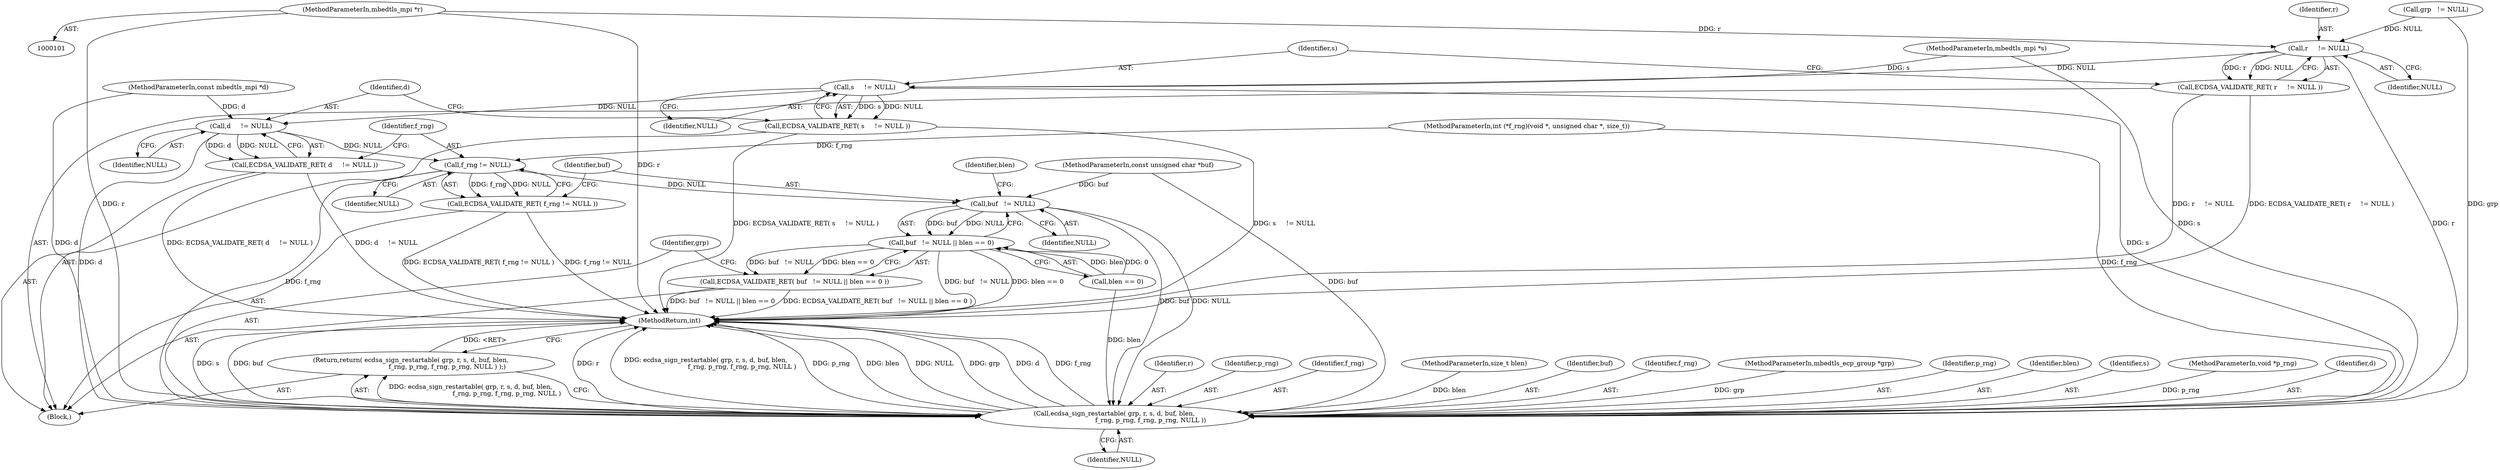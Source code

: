 digraph "0_mbedtls_33f66ba6fd234114aa37f0209dac031bb2870a9b_1@pointer" {
"1000103" [label="(MethodParameterIn,mbedtls_mpi *r)"];
"1000116" [label="(Call,r     != NULL)"];
"1000115" [label="(Call,ECDSA_VALIDATE_RET( r     != NULL ))"];
"1000120" [label="(Call,s     != NULL)"];
"1000119" [label="(Call,ECDSA_VALIDATE_RET( s     != NULL ))"];
"1000124" [label="(Call,d     != NULL)"];
"1000123" [label="(Call,ECDSA_VALIDATE_RET( d     != NULL ))"];
"1000128" [label="(Call,f_rng != NULL)"];
"1000127" [label="(Call,ECDSA_VALIDATE_RET( f_rng != NULL ))"];
"1000133" [label="(Call,buf   != NULL)"];
"1000132" [label="(Call,buf   != NULL || blen == 0)"];
"1000131" [label="(Call,ECDSA_VALIDATE_RET( buf   != NULL || blen == 0 ))"];
"1000140" [label="(Call,ecdsa_sign_restartable( grp, r, s, d, buf, blen,\n                                    f_rng, p_rng, f_rng, p_rng, NULL ))"];
"1000139" [label="(Return,return( ecdsa_sign_restartable( grp, r, s, d, buf, blen,\n                                    f_rng, p_rng, f_rng, p_rng, NULL ) );)"];
"1000141" [label="(Identifier,grp)"];
"1000117" [label="(Identifier,r)"];
"1000119" [label="(Call,ECDSA_VALIDATE_RET( s     != NULL ))"];
"1000142" [label="(Identifier,r)"];
"1000105" [label="(MethodParameterIn,const mbedtls_mpi *d)"];
"1000140" [label="(Call,ecdsa_sign_restartable( grp, r, s, d, buf, blen,\n                                    f_rng, p_rng, f_rng, p_rng, NULL ))"];
"1000110" [label="(Block,)"];
"1000103" [label="(MethodParameterIn,mbedtls_mpi *r)"];
"1000108" [label="(MethodParameterIn,int (*f_rng)(void *, unsigned char *, size_t))"];
"1000115" [label="(Call,ECDSA_VALIDATE_RET( r     != NULL ))"];
"1000123" [label="(Call,ECDSA_VALIDATE_RET( d     != NULL ))"];
"1000118" [label="(Identifier,NULL)"];
"1000136" [label="(Call,blen == 0)"];
"1000129" [label="(Identifier,f_rng)"];
"1000135" [label="(Identifier,NULL)"];
"1000150" [label="(Identifier,p_rng)"];
"1000151" [label="(Identifier,NULL)"];
"1000147" [label="(Identifier,f_rng)"];
"1000106" [label="(MethodParameterIn,const unsigned char *buf)"];
"1000112" [label="(Call,grp   != NULL)"];
"1000131" [label="(Call,ECDSA_VALIDATE_RET( buf   != NULL || blen == 0 ))"];
"1000133" [label="(Call,buf   != NULL)"];
"1000107" [label="(MethodParameterIn,size_t blen)"];
"1000134" [label="(Identifier,buf)"];
"1000145" [label="(Identifier,buf)"];
"1000149" [label="(Identifier,f_rng)"];
"1000122" [label="(Identifier,NULL)"];
"1000104" [label="(MethodParameterIn,mbedtls_mpi *s)"];
"1000128" [label="(Call,f_rng != NULL)"];
"1000152" [label="(MethodReturn,int)"];
"1000126" [label="(Identifier,NULL)"];
"1000102" [label="(MethodParameterIn,mbedtls_ecp_group *grp)"];
"1000125" [label="(Identifier,d)"];
"1000132" [label="(Call,buf   != NULL || blen == 0)"];
"1000116" [label="(Call,r     != NULL)"];
"1000139" [label="(Return,return( ecdsa_sign_restartable( grp, r, s, d, buf, blen,\n                                    f_rng, p_rng, f_rng, p_rng, NULL ) );)"];
"1000120" [label="(Call,s     != NULL)"];
"1000137" [label="(Identifier,blen)"];
"1000127" [label="(Call,ECDSA_VALIDATE_RET( f_rng != NULL ))"];
"1000148" [label="(Identifier,p_rng)"];
"1000146" [label="(Identifier,blen)"];
"1000130" [label="(Identifier,NULL)"];
"1000143" [label="(Identifier,s)"];
"1000121" [label="(Identifier,s)"];
"1000109" [label="(MethodParameterIn,void *p_rng)"];
"1000124" [label="(Call,d     != NULL)"];
"1000144" [label="(Identifier,d)"];
"1000103" -> "1000101"  [label="AST: "];
"1000103" -> "1000152"  [label="DDG: r"];
"1000103" -> "1000116"  [label="DDG: r"];
"1000103" -> "1000140"  [label="DDG: r"];
"1000116" -> "1000115"  [label="AST: "];
"1000116" -> "1000118"  [label="CFG: "];
"1000117" -> "1000116"  [label="AST: "];
"1000118" -> "1000116"  [label="AST: "];
"1000115" -> "1000116"  [label="CFG: "];
"1000116" -> "1000115"  [label="DDG: r"];
"1000116" -> "1000115"  [label="DDG: NULL"];
"1000112" -> "1000116"  [label="DDG: NULL"];
"1000116" -> "1000120"  [label="DDG: NULL"];
"1000116" -> "1000140"  [label="DDG: r"];
"1000115" -> "1000110"  [label="AST: "];
"1000121" -> "1000115"  [label="CFG: "];
"1000115" -> "1000152"  [label="DDG: ECDSA_VALIDATE_RET( r     != NULL )"];
"1000115" -> "1000152"  [label="DDG: r     != NULL"];
"1000120" -> "1000119"  [label="AST: "];
"1000120" -> "1000122"  [label="CFG: "];
"1000121" -> "1000120"  [label="AST: "];
"1000122" -> "1000120"  [label="AST: "];
"1000119" -> "1000120"  [label="CFG: "];
"1000120" -> "1000119"  [label="DDG: s"];
"1000120" -> "1000119"  [label="DDG: NULL"];
"1000104" -> "1000120"  [label="DDG: s"];
"1000120" -> "1000124"  [label="DDG: NULL"];
"1000120" -> "1000140"  [label="DDG: s"];
"1000119" -> "1000110"  [label="AST: "];
"1000125" -> "1000119"  [label="CFG: "];
"1000119" -> "1000152"  [label="DDG: s     != NULL"];
"1000119" -> "1000152"  [label="DDG: ECDSA_VALIDATE_RET( s     != NULL )"];
"1000124" -> "1000123"  [label="AST: "];
"1000124" -> "1000126"  [label="CFG: "];
"1000125" -> "1000124"  [label="AST: "];
"1000126" -> "1000124"  [label="AST: "];
"1000123" -> "1000124"  [label="CFG: "];
"1000124" -> "1000123"  [label="DDG: d"];
"1000124" -> "1000123"  [label="DDG: NULL"];
"1000105" -> "1000124"  [label="DDG: d"];
"1000124" -> "1000128"  [label="DDG: NULL"];
"1000124" -> "1000140"  [label="DDG: d"];
"1000123" -> "1000110"  [label="AST: "];
"1000129" -> "1000123"  [label="CFG: "];
"1000123" -> "1000152"  [label="DDG: ECDSA_VALIDATE_RET( d     != NULL )"];
"1000123" -> "1000152"  [label="DDG: d     != NULL"];
"1000128" -> "1000127"  [label="AST: "];
"1000128" -> "1000130"  [label="CFG: "];
"1000129" -> "1000128"  [label="AST: "];
"1000130" -> "1000128"  [label="AST: "];
"1000127" -> "1000128"  [label="CFG: "];
"1000128" -> "1000127"  [label="DDG: f_rng"];
"1000128" -> "1000127"  [label="DDG: NULL"];
"1000108" -> "1000128"  [label="DDG: f_rng"];
"1000128" -> "1000133"  [label="DDG: NULL"];
"1000128" -> "1000140"  [label="DDG: f_rng"];
"1000127" -> "1000110"  [label="AST: "];
"1000134" -> "1000127"  [label="CFG: "];
"1000127" -> "1000152"  [label="DDG: ECDSA_VALIDATE_RET( f_rng != NULL )"];
"1000127" -> "1000152"  [label="DDG: f_rng != NULL"];
"1000133" -> "1000132"  [label="AST: "];
"1000133" -> "1000135"  [label="CFG: "];
"1000134" -> "1000133"  [label="AST: "];
"1000135" -> "1000133"  [label="AST: "];
"1000137" -> "1000133"  [label="CFG: "];
"1000132" -> "1000133"  [label="CFG: "];
"1000133" -> "1000132"  [label="DDG: buf"];
"1000133" -> "1000132"  [label="DDG: NULL"];
"1000106" -> "1000133"  [label="DDG: buf"];
"1000133" -> "1000140"  [label="DDG: buf"];
"1000133" -> "1000140"  [label="DDG: NULL"];
"1000132" -> "1000131"  [label="AST: "];
"1000132" -> "1000136"  [label="CFG: "];
"1000136" -> "1000132"  [label="AST: "];
"1000131" -> "1000132"  [label="CFG: "];
"1000132" -> "1000152"  [label="DDG: buf   != NULL"];
"1000132" -> "1000152"  [label="DDG: blen == 0"];
"1000132" -> "1000131"  [label="DDG: buf   != NULL"];
"1000132" -> "1000131"  [label="DDG: blen == 0"];
"1000136" -> "1000132"  [label="DDG: blen"];
"1000136" -> "1000132"  [label="DDG: 0"];
"1000131" -> "1000110"  [label="AST: "];
"1000141" -> "1000131"  [label="CFG: "];
"1000131" -> "1000152"  [label="DDG: buf   != NULL || blen == 0"];
"1000131" -> "1000152"  [label="DDG: ECDSA_VALIDATE_RET( buf   != NULL || blen == 0 )"];
"1000140" -> "1000139"  [label="AST: "];
"1000140" -> "1000151"  [label="CFG: "];
"1000141" -> "1000140"  [label="AST: "];
"1000142" -> "1000140"  [label="AST: "];
"1000143" -> "1000140"  [label="AST: "];
"1000144" -> "1000140"  [label="AST: "];
"1000145" -> "1000140"  [label="AST: "];
"1000146" -> "1000140"  [label="AST: "];
"1000147" -> "1000140"  [label="AST: "];
"1000148" -> "1000140"  [label="AST: "];
"1000149" -> "1000140"  [label="AST: "];
"1000150" -> "1000140"  [label="AST: "];
"1000151" -> "1000140"  [label="AST: "];
"1000139" -> "1000140"  [label="CFG: "];
"1000140" -> "1000152"  [label="DDG: r"];
"1000140" -> "1000152"  [label="DDG: ecdsa_sign_restartable( grp, r, s, d, buf, blen,\n                                    f_rng, p_rng, f_rng, p_rng, NULL )"];
"1000140" -> "1000152"  [label="DDG: p_rng"];
"1000140" -> "1000152"  [label="DDG: blen"];
"1000140" -> "1000152"  [label="DDG: NULL"];
"1000140" -> "1000152"  [label="DDG: grp"];
"1000140" -> "1000152"  [label="DDG: d"];
"1000140" -> "1000152"  [label="DDG: f_rng"];
"1000140" -> "1000152"  [label="DDG: s"];
"1000140" -> "1000152"  [label="DDG: buf"];
"1000140" -> "1000139"  [label="DDG: ecdsa_sign_restartable( grp, r, s, d, buf, blen,\n                                    f_rng, p_rng, f_rng, p_rng, NULL )"];
"1000112" -> "1000140"  [label="DDG: grp"];
"1000102" -> "1000140"  [label="DDG: grp"];
"1000104" -> "1000140"  [label="DDG: s"];
"1000105" -> "1000140"  [label="DDG: d"];
"1000106" -> "1000140"  [label="DDG: buf"];
"1000136" -> "1000140"  [label="DDG: blen"];
"1000107" -> "1000140"  [label="DDG: blen"];
"1000108" -> "1000140"  [label="DDG: f_rng"];
"1000109" -> "1000140"  [label="DDG: p_rng"];
"1000139" -> "1000110"  [label="AST: "];
"1000152" -> "1000139"  [label="CFG: "];
"1000139" -> "1000152"  [label="DDG: <RET>"];
}
